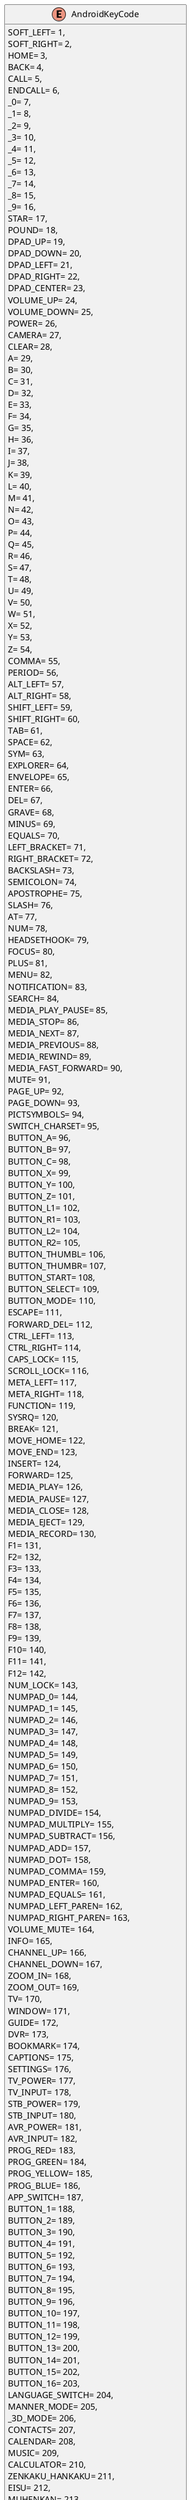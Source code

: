 @startuml
enum AndroidKeyCode {
    SOFT_LEFT= 1,
    SOFT_RIGHT= 2,
    HOME= 3,
    BACK= 4,
    CALL= 5,
    ENDCALL= 6,
    _0= 7,
    _1= 8,
    _2= 9,
    _3= 10,
    _4= 11,
    _5= 12,
    _6= 13,
    _7= 14,
    _8= 15,
    _9= 16,
    STAR= 17,
    POUND= 18,
    DPAD_UP= 19,
    DPAD_DOWN= 20,
    DPAD_LEFT= 21,
    DPAD_RIGHT= 22,
    DPAD_CENTER= 23,
    VOLUME_UP= 24,
    VOLUME_DOWN= 25,
    POWER= 26,
    CAMERA= 27,
    CLEAR= 28,
    A= 29,
    B= 30,
    C= 31,
    D= 32,
    E= 33,
    F= 34,
    G= 35,
    H= 36,
    I= 37,
    J= 38,
    K= 39,
    L= 40,
    M= 41,
    N= 42,
    O= 43,
    P= 44,
    Q= 45,
    R= 46,
    S= 47,
    T= 48,
    U= 49,
    V= 50,
    W= 51,
    X= 52,
    Y= 53,
    Z= 54,
    COMMA= 55,
    PERIOD= 56,
    ALT_LEFT= 57,
    ALT_RIGHT= 58,
    SHIFT_LEFT= 59,
    SHIFT_RIGHT= 60,
    TAB= 61,
    SPACE= 62,
    SYM= 63,
    EXPLORER= 64,
    ENVELOPE= 65,
    ENTER= 66,
    DEL= 67,
    GRAVE= 68,
    MINUS= 69,
    EQUALS= 70,
    LEFT_BRACKET= 71,
    RIGHT_BRACKET= 72,
    BACKSLASH= 73,
    SEMICOLON= 74,
    APOSTROPHE= 75,
    SLASH= 76,
    AT= 77,
    NUM= 78,
    HEADSETHOOK= 79,
    FOCUS= 80,
    PLUS= 81,
    MENU= 82,
    NOTIFICATION= 83,
    SEARCH= 84,
    MEDIA_PLAY_PAUSE= 85,
    MEDIA_STOP= 86,
    MEDIA_NEXT= 87,
    MEDIA_PREVIOUS= 88,
    MEDIA_REWIND= 89,
    MEDIA_FAST_FORWARD= 90,
    MUTE= 91,
    PAGE_UP= 92,
    PAGE_DOWN= 93,
    PICTSYMBOLS= 94,
    SWITCH_CHARSET= 95,
    BUTTON_A= 96,
    BUTTON_B= 97,
    BUTTON_C= 98,
    BUTTON_X= 99,
    BUTTON_Y= 100,
    BUTTON_Z= 101,
    BUTTON_L1= 102,
    BUTTON_R1= 103,
    BUTTON_L2= 104,
    BUTTON_R2= 105,
    BUTTON_THUMBL= 106,
    BUTTON_THUMBR= 107,
    BUTTON_START= 108,
    BUTTON_SELECT= 109,
    BUTTON_MODE= 110,
    ESCAPE= 111,
    FORWARD_DEL= 112,
    CTRL_LEFT= 113,
    CTRL_RIGHT= 114,
    CAPS_LOCK= 115,
    SCROLL_LOCK= 116,
    META_LEFT= 117,
    META_RIGHT= 118,
    FUNCTION= 119,
    SYSRQ= 120,
    BREAK= 121,
    MOVE_HOME= 122,
    MOVE_END= 123,
    INSERT= 124,
    FORWARD= 125,
    MEDIA_PLAY= 126,
    MEDIA_PAUSE= 127,
    MEDIA_CLOSE= 128,
    MEDIA_EJECT= 129,
    MEDIA_RECORD= 130,
    F1= 131,
    F2= 132,
    F3= 133,
    F4= 134,
    F5= 135,
    F6= 136,
    F7= 137,
    F8= 138,
    F9= 139,
    F10= 140,
    F11= 141,
    F12= 142,
    NUM_LOCK= 143,
    NUMPAD_0= 144,
    NUMPAD_1= 145,
    NUMPAD_2= 146,
    NUMPAD_3= 147,
    NUMPAD_4= 148,
    NUMPAD_5= 149,
    NUMPAD_6= 150,
    NUMPAD_7= 151,
    NUMPAD_8= 152,
    NUMPAD_9= 153,
    NUMPAD_DIVIDE= 154,
    NUMPAD_MULTIPLY= 155,
    NUMPAD_SUBTRACT= 156,
    NUMPAD_ADD= 157,
    NUMPAD_DOT= 158,
    NUMPAD_COMMA= 159,
    NUMPAD_ENTER= 160,
    NUMPAD_EQUALS= 161,
    NUMPAD_LEFT_PAREN= 162,
    NUMPAD_RIGHT_PAREN= 163,
    VOLUME_MUTE= 164,
    INFO= 165,
    CHANNEL_UP= 166,
    CHANNEL_DOWN= 167,
    ZOOM_IN= 168,
    ZOOM_OUT= 169,
    TV= 170,
    WINDOW= 171,
    GUIDE= 172,
    DVR= 173,
    BOOKMARK= 174,
    CAPTIONS= 175,
    SETTINGS= 176,
    TV_POWER= 177,
    TV_INPUT= 178,
    STB_POWER= 179,
    STB_INPUT= 180,
    AVR_POWER= 181,
    AVR_INPUT= 182,
    PROG_RED= 183,
    PROG_GREEN= 184,
    PROG_YELLOW= 185,
    PROG_BLUE= 186,
    APP_SWITCH= 187,
    BUTTON_1= 188,
    BUTTON_2= 189,
    BUTTON_3= 190,
    BUTTON_4= 191,
    BUTTON_5= 192,
    BUTTON_6= 193,
    BUTTON_7= 194,
    BUTTON_8= 195,
    BUTTON_9= 196,
    BUTTON_10= 197,
    BUTTON_11= 198,
    BUTTON_12= 199,
    BUTTON_13= 200,
    BUTTON_14= 201,
    BUTTON_15= 202,
    BUTTON_16= 203,
    LANGUAGE_SWITCH= 204,
    MANNER_MODE= 205,
    _3D_MODE= 206,
    CONTACTS= 207,
    CALENDAR= 208,
    MUSIC= 209,
    CALCULATOR= 210,
    ZENKAKU_HANKAKU= 211,
    EISU= 212,
    MUHENKAN= 213,
    HENKAN= 214,
    KATAKANA_HIRAGANA= 215,
    YEN= 216,
    RO= 217,
    KANA= 218,
    ASSIST= 219,
    BRIGHTNESS_DOWN= 220,
    BRIGHTNESS_UP= 221,
    MEDIA_AUDIO_TRACK= 222,
    SLEEP= 223,
    WAKEUP= 224,
    PAIRING= 225,
    MEDIA_TOP_MENU= 226,
    _11= 227,
    _12= 228,
    LAST_CHANNEL= 229,
    TV_DATA_SERVICE= 230,
    VOICE_ASSIST= 231,
    TV_RADIO_SERVICE= 232,
    TV_TELETEXT= 233,
    TV_NUMBER_ENTRY= 234,
    TV_TERRESTRIAL_ANALOG= 235,
    TV_TERRESTRIAL_DIGITAL= 236,
    TV_SATELLITE= 237,
    TV_SATELLITE_BS= 238,
    TV_SATELLITE_CS= 239,
    TV_SATELLITE_SERVICE= 240,
    TV_NETWORK= 241,
    TV_ANTENNA_CABLE= 242,
    TV_INPUT_HDMI_1= 243,
    TV_INPUT_HDMI_2= 244,
    TV_INPUT_HDMI_3= 245,
    TV_INPUT_HDMI_4= 246,
    TV_INPUT_COMPOSITE_1= 247,
    TV_INPUT_COMPOSITE_2= 248,
    TV_INPUT_COMPONENT_1= 249,
    TV_INPUT_COMPONENT_2= 250,
    TV_INPUT_VGA_1= 251,
    TV_AUDIO_DESCRIPTION= 252,
    TV_AUDIO_DESCRIPTION_MIX_UP= 253,
    TV_AUDIO_DESCRIPTION_MIX_DOWN= 254,
    TV_ZOOM_MODE= 255,
    TV_CONTENTS_MENU= 256,
    TV_MEDIA_CONTEXT_MENU= 257,
    TV_TIMER_PROGRAMMING= 258,
    HELP= 259,
    NAVIGATE_PREVIOUS= 260,
    NAVIGATE_NEXT= 261,
    NAVIGATE_IN= 262,
    NAVIGATE_OUT= 263,
    STEM_PRIMARY= 264,
    STEM_1= 265,
    STEM_2= 266,
    STEM_3= 267,
    DPAD_UP_LEFT= 268,
    DPAD_DOWN_LEFT= 269,
    DPAD_UP_RIGHT= 270,
    DPAD_DOWN_RIGHT= 271,
    MEDIA_SKIP_FORWARD= 272,
    MEDIA_SKIP_BACKWARD= 273,
    MEDIA_STEP_FORWARD= 274,
    MEDIA_STEP_BACKWARD= 275,
    SOFT_SLEEP= 276,
    CUT= 277,
    COPY= 278,
    PASTE= 279,
    SYSTEM_NAVIGATION_UP= 280,
    SYSTEM_NAVIGATION_DOWN= 281,
    SYSTEM_NAVIGATION_LEFT= 282,
    SYSTEM_NAVIGATION_RIGHT= 283,
    ALL_APPS= 284,
    REFRESH= 285,
    THUMBS_UP= 286,
    THUMBS_DOWN= 287,
    PROFILE_SWITCH= 288,
}
@enduml
